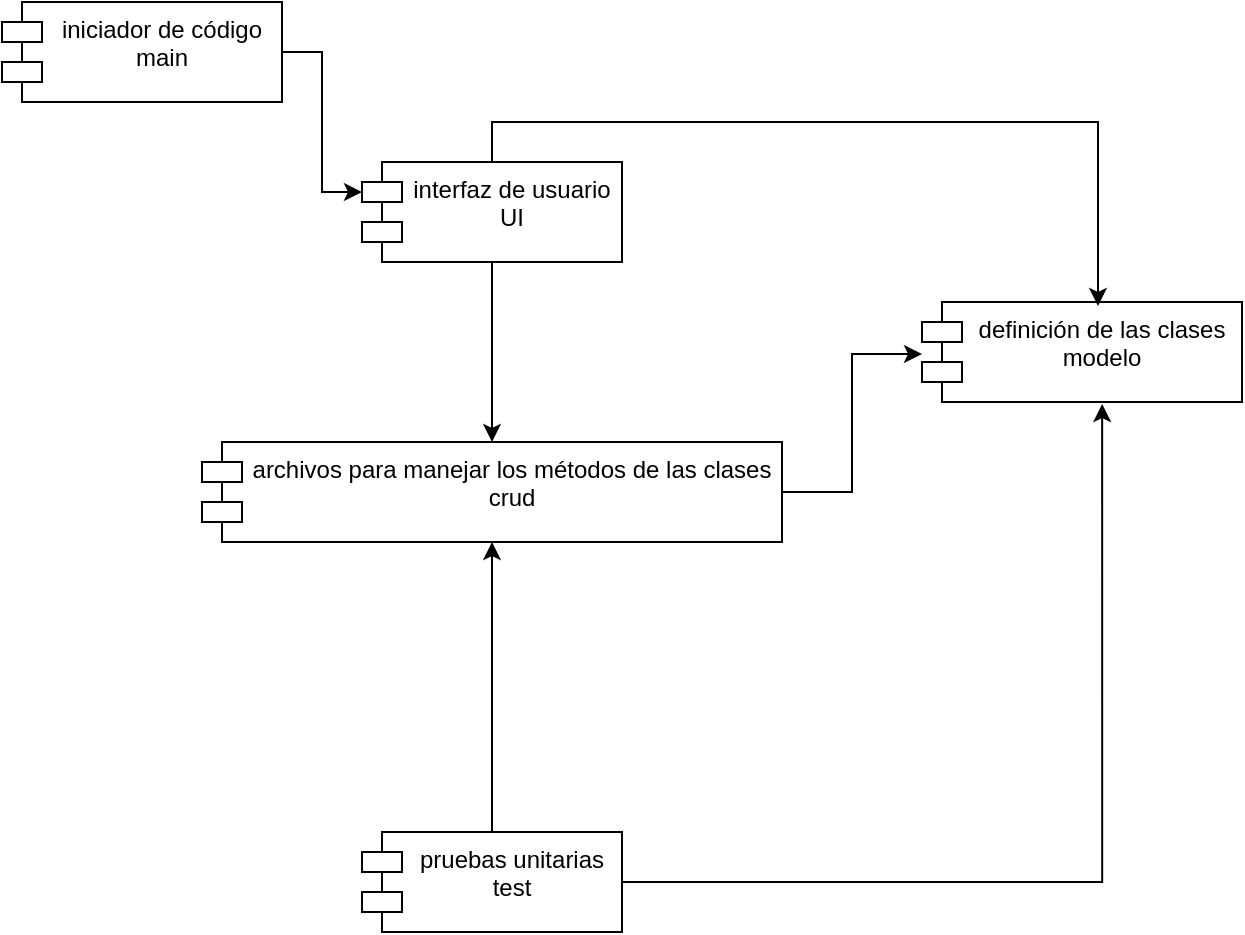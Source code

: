 <mxfile version="26.2.14">
  <diagram name="Página-1" id="5X9jEcnMrb2Z6g3jjzpa">
    <mxGraphModel dx="1426" dy="785" grid="1" gridSize="10" guides="1" tooltips="1" connect="1" arrows="1" fold="1" page="1" pageScale="1" pageWidth="827" pageHeight="1169" math="0" shadow="0">
      <root>
        <mxCell id="0" />
        <mxCell id="1" parent="0" />
        <mxCell id="cw50ATFfd75n2AM1mOIH-1" value="&lt;div&gt;interfaz de usuario&lt;/div&gt;UI" style="shape=module;align=left;spacingLeft=20;align=center;verticalAlign=top;whiteSpace=wrap;html=1;" vertex="1" parent="1">
          <mxGeometry x="260" y="200" width="130" height="50" as="geometry" />
        </mxCell>
        <mxCell id="cw50ATFfd75n2AM1mOIH-9" style="edgeStyle=orthogonalEdgeStyle;rounded=0;orthogonalLoop=1;jettySize=auto;html=1;entryX=0.5;entryY=1;entryDx=0;entryDy=0;" edge="1" parent="1" source="cw50ATFfd75n2AM1mOIH-2" target="cw50ATFfd75n2AM1mOIH-3">
          <mxGeometry relative="1" as="geometry" />
        </mxCell>
        <mxCell id="cw50ATFfd75n2AM1mOIH-2" value="&lt;div&gt;pruebas unitarias&lt;/div&gt;test" style="shape=module;align=left;spacingLeft=20;align=center;verticalAlign=top;whiteSpace=wrap;html=1;" vertex="1" parent="1">
          <mxGeometry x="260" y="535" width="130" height="50" as="geometry" />
        </mxCell>
        <mxCell id="cw50ATFfd75n2AM1mOIH-3" value="&lt;div&gt;archivos para manejar los métodos de las clases&lt;/div&gt;crud" style="shape=module;align=left;spacingLeft=20;align=center;verticalAlign=top;whiteSpace=wrap;html=1;" vertex="1" parent="1">
          <mxGeometry x="180" y="340" width="290" height="50" as="geometry" />
        </mxCell>
        <mxCell id="cw50ATFfd75n2AM1mOIH-4" value="&lt;div&gt;&lt;span style=&quot;background-color: transparent; color: light-dark(rgb(0, 0, 0), rgb(255, 255, 255));&quot;&gt;definición de las clases&lt;/span&gt;&lt;/div&gt;&lt;div&gt;&lt;span style=&quot;background-color: transparent; color: light-dark(rgb(0, 0, 0), rgb(255, 255, 255));&quot;&gt;modelo&lt;/span&gt;&lt;/div&gt;" style="shape=module;align=left;spacingLeft=20;align=center;verticalAlign=top;whiteSpace=wrap;html=1;" vertex="1" parent="1">
          <mxGeometry x="540" y="270" width="160" height="50" as="geometry" />
        </mxCell>
        <mxCell id="cw50ATFfd75n2AM1mOIH-7" style="edgeStyle=orthogonalEdgeStyle;rounded=0;orthogonalLoop=1;jettySize=auto;html=1;exitX=0.5;exitY=1;exitDx=0;exitDy=0;" edge="1" parent="1" source="cw50ATFfd75n2AM1mOIH-1" target="cw50ATFfd75n2AM1mOIH-3">
          <mxGeometry relative="1" as="geometry" />
        </mxCell>
        <mxCell id="cw50ATFfd75n2AM1mOIH-5" value="&lt;div&gt;iniciador de código&lt;/div&gt;main" style="shape=module;align=left;spacingLeft=20;align=center;verticalAlign=top;whiteSpace=wrap;html=1;" vertex="1" parent="1">
          <mxGeometry x="80" y="120" width="140" height="50" as="geometry" />
        </mxCell>
        <mxCell id="cw50ATFfd75n2AM1mOIH-8" style="edgeStyle=orthogonalEdgeStyle;rounded=0;orthogonalLoop=1;jettySize=auto;html=1;entryX=0.55;entryY=0.04;entryDx=0;entryDy=0;entryPerimeter=0;exitX=0.5;exitY=0;exitDx=0;exitDy=0;" edge="1" parent="1" source="cw50ATFfd75n2AM1mOIH-1" target="cw50ATFfd75n2AM1mOIH-4">
          <mxGeometry relative="1" as="geometry" />
        </mxCell>
        <mxCell id="cw50ATFfd75n2AM1mOIH-11" style="edgeStyle=orthogonalEdgeStyle;rounded=0;orthogonalLoop=1;jettySize=auto;html=1;entryX=0.563;entryY=1.02;entryDx=0;entryDy=0;entryPerimeter=0;" edge="1" parent="1" source="cw50ATFfd75n2AM1mOIH-2" target="cw50ATFfd75n2AM1mOIH-4">
          <mxGeometry relative="1" as="geometry" />
        </mxCell>
        <mxCell id="cw50ATFfd75n2AM1mOIH-12" style="edgeStyle=orthogonalEdgeStyle;rounded=0;orthogonalLoop=1;jettySize=auto;html=1;entryX=0;entryY=0.52;entryDx=0;entryDy=0;entryPerimeter=0;" edge="1" parent="1" source="cw50ATFfd75n2AM1mOIH-3" target="cw50ATFfd75n2AM1mOIH-4">
          <mxGeometry relative="1" as="geometry" />
        </mxCell>
        <mxCell id="cw50ATFfd75n2AM1mOIH-13" style="edgeStyle=orthogonalEdgeStyle;rounded=0;orthogonalLoop=1;jettySize=auto;html=1;entryX=0;entryY=0;entryDx=0;entryDy=15;entryPerimeter=0;" edge="1" parent="1" source="cw50ATFfd75n2AM1mOIH-5" target="cw50ATFfd75n2AM1mOIH-1">
          <mxGeometry relative="1" as="geometry" />
        </mxCell>
      </root>
    </mxGraphModel>
  </diagram>
</mxfile>
